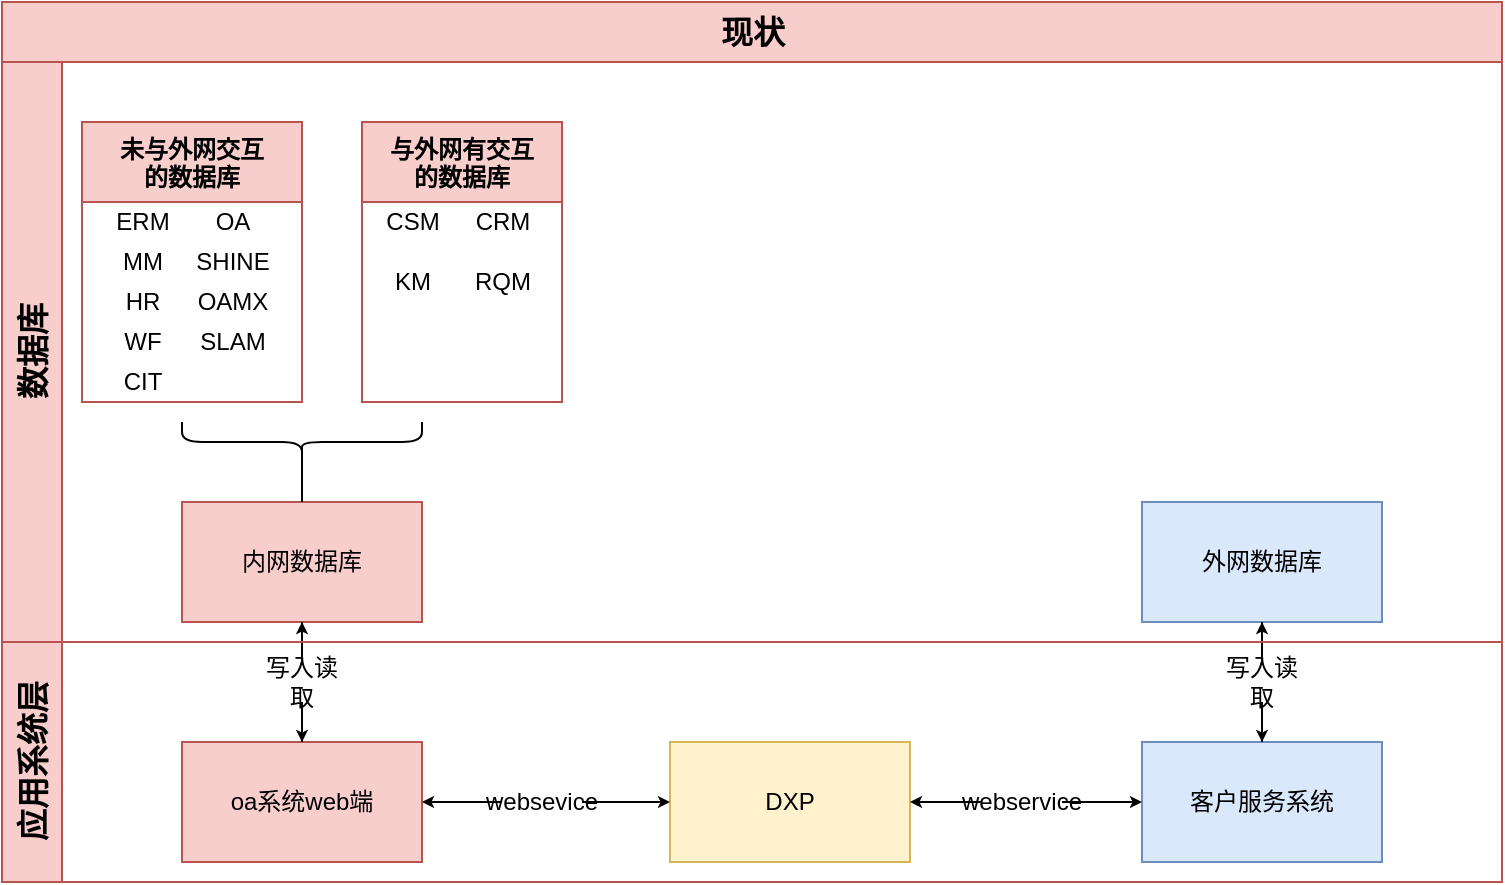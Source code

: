 <mxfile version="14.2.9" type="github">
  <diagram id="UE8eQSSXFoSJiq7shUUV" name="Page-1">
    <mxGraphModel dx="868" dy="1619" grid="1" gridSize="10" guides="1" tooltips="1" connect="1" arrows="1" fold="1" page="1" pageScale="1" pageWidth="827" pageHeight="1169" math="0" shadow="0">
      <root>
        <mxCell id="0" />
        <mxCell id="1" parent="0" />
        <mxCell id="14kvWUV_quERHJc_PtYc-1" value="内网数据库" style="rounded=0;whiteSpace=wrap;html=1;fillColor=#f8cecc;strokeColor=#b85450;" parent="1" vertex="1">
          <mxGeometry x="110" y="160" width="120" height="60" as="geometry" />
        </mxCell>
        <mxCell id="14kvWUV_quERHJc_PtYc-2" value="oa系统web端" style="rounded=0;whiteSpace=wrap;html=1;fillColor=#f8cecc;strokeColor=#b85450;" parent="1" vertex="1">
          <mxGeometry x="110" y="280" width="120" height="60" as="geometry" />
        </mxCell>
        <mxCell id="14kvWUV_quERHJc_PtYc-5" value="DXP" style="rounded=0;whiteSpace=wrap;html=1;fillColor=#fff2cc;strokeColor=#d6b656;" parent="1" vertex="1">
          <mxGeometry x="354" y="280" width="120" height="60" as="geometry" />
        </mxCell>
        <mxCell id="14kvWUV_quERHJc_PtYc-6" value="客户服务系统" style="rounded=0;whiteSpace=wrap;html=1;fillColor=#dae8fc;strokeColor=#6c8ebf;" parent="1" vertex="1">
          <mxGeometry x="590" y="280" width="120" height="60" as="geometry" />
        </mxCell>
        <mxCell id="14kvWUV_quERHJc_PtYc-7" value="外网数据库" style="rounded=0;whiteSpace=wrap;html=1;fillColor=#dae8fc;strokeColor=#6c8ebf;" parent="1" vertex="1">
          <mxGeometry x="590" y="160" width="120" height="60" as="geometry" />
        </mxCell>
        <mxCell id="14kvWUV_quERHJc_PtYc-26" style="edgeStyle=orthogonalEdgeStyle;rounded=0;orthogonalLoop=1;jettySize=auto;html=1;exitX=1;exitY=0.5;exitDx=0;exitDy=0;entryX=0;entryY=0.5;entryDx=0;entryDy=0;startSize=3;endSize=3;" parent="1" source="14kvWUV_quERHJc_PtYc-24" target="14kvWUV_quERHJc_PtYc-5" edge="1">
          <mxGeometry relative="1" as="geometry" />
        </mxCell>
        <mxCell id="14kvWUV_quERHJc_PtYc-29" value="" style="edgeStyle=orthogonalEdgeStyle;rounded=0;orthogonalLoop=1;jettySize=auto;html=1;startSize=3;endSize=3;" parent="1" source="14kvWUV_quERHJc_PtYc-24" target="14kvWUV_quERHJc_PtYc-2" edge="1">
          <mxGeometry relative="1" as="geometry" />
        </mxCell>
        <mxCell id="14kvWUV_quERHJc_PtYc-24" value="websevice" style="text;html=1;strokeColor=none;fillColor=none;align=center;verticalAlign=middle;whiteSpace=wrap;rounded=0;" parent="1" vertex="1">
          <mxGeometry x="270" y="300" width="40" height="20" as="geometry" />
        </mxCell>
        <mxCell id="14kvWUV_quERHJc_PtYc-32" value="" style="edgeStyle=orthogonalEdgeStyle;rounded=0;orthogonalLoop=1;jettySize=auto;html=1;startSize=3;endSize=3;" parent="1" source="14kvWUV_quERHJc_PtYc-30" target="14kvWUV_quERHJc_PtYc-6" edge="1">
          <mxGeometry relative="1" as="geometry" />
        </mxCell>
        <mxCell id="14kvWUV_quERHJc_PtYc-33" value="" style="edgeStyle=orthogonalEdgeStyle;rounded=0;orthogonalLoop=1;jettySize=auto;html=1;startSize=3;endSize=3;" parent="1" source="14kvWUV_quERHJc_PtYc-30" target="14kvWUV_quERHJc_PtYc-5" edge="1">
          <mxGeometry relative="1" as="geometry" />
        </mxCell>
        <mxCell id="14kvWUV_quERHJc_PtYc-30" value="webservice" style="text;html=1;strokeColor=none;fillColor=none;align=center;verticalAlign=middle;whiteSpace=wrap;rounded=0;" parent="1" vertex="1">
          <mxGeometry x="510" y="300" width="40" height="20" as="geometry" />
        </mxCell>
        <mxCell id="14kvWUV_quERHJc_PtYc-35" value="" style="edgeStyle=orthogonalEdgeStyle;rounded=0;orthogonalLoop=1;jettySize=auto;html=1;startSize=3;endSize=3;" parent="1" source="14kvWUV_quERHJc_PtYc-34" target="14kvWUV_quERHJc_PtYc-1" edge="1">
          <mxGeometry relative="1" as="geometry" />
        </mxCell>
        <mxCell id="14kvWUV_quERHJc_PtYc-36" value="" style="edgeStyle=orthogonalEdgeStyle;rounded=0;orthogonalLoop=1;jettySize=auto;html=1;startSize=3;endSize=3;" parent="1" source="14kvWUV_quERHJc_PtYc-34" target="14kvWUV_quERHJc_PtYc-2" edge="1">
          <mxGeometry relative="1" as="geometry" />
        </mxCell>
        <mxCell id="14kvWUV_quERHJc_PtYc-34" value="写入读取" style="text;html=1;strokeColor=none;fillColor=none;align=center;verticalAlign=middle;whiteSpace=wrap;rounded=0;" parent="1" vertex="1">
          <mxGeometry x="150" y="240" width="40" height="20" as="geometry" />
        </mxCell>
        <mxCell id="14kvWUV_quERHJc_PtYc-38" value="" style="edgeStyle=orthogonalEdgeStyle;rounded=0;orthogonalLoop=1;jettySize=auto;html=1;startSize=3;endSize=3;" parent="1" source="14kvWUV_quERHJc_PtYc-37" target="14kvWUV_quERHJc_PtYc-6" edge="1">
          <mxGeometry relative="1" as="geometry" />
        </mxCell>
        <mxCell id="14kvWUV_quERHJc_PtYc-39" value="" style="edgeStyle=orthogonalEdgeStyle;rounded=0;orthogonalLoop=1;jettySize=auto;html=1;startSize=3;endSize=3;" parent="1" source="14kvWUV_quERHJc_PtYc-37" target="14kvWUV_quERHJc_PtYc-7" edge="1">
          <mxGeometry relative="1" as="geometry" />
        </mxCell>
        <mxCell id="14kvWUV_quERHJc_PtYc-37" value="写入读取" style="text;html=1;strokeColor=none;fillColor=none;align=center;verticalAlign=middle;whiteSpace=wrap;rounded=0;" parent="1" vertex="1">
          <mxGeometry x="630" y="240" width="40" height="20" as="geometry" />
        </mxCell>
        <mxCell id="f_bQdAk2YuP4nSw2tW1H-14" value="" style="shape=curlyBracket;whiteSpace=wrap;html=1;rounded=1;size=0.5;direction=north;" vertex="1" parent="1">
          <mxGeometry x="110" y="120" width="120" height="20" as="geometry" />
        </mxCell>
        <mxCell id="f_bQdAk2YuP4nSw2tW1H-18" value="" style="endArrow=none;html=1;entryX=0.1;entryY=0.5;entryDx=0;entryDy=0;entryPerimeter=0;exitX=0.5;exitY=0;exitDx=0;exitDy=0;" edge="1" parent="1" source="14kvWUV_quERHJc_PtYc-1" target="f_bQdAk2YuP4nSw2tW1H-14">
          <mxGeometry width="50" height="50" relative="1" as="geometry">
            <mxPoint x="390" y="260" as="sourcePoint" />
            <mxPoint x="440" y="210" as="targetPoint" />
          </mxGeometry>
        </mxCell>
        <mxCell id="f_bQdAk2YuP4nSw2tW1H-24" value="未与外网交互&#xa;的数据库" style="swimlane;startSize=40;fillColor=#f8cecc;strokeColor=#b85450;" vertex="1" parent="1">
          <mxGeometry x="60" y="-30" width="110" height="140" as="geometry" />
        </mxCell>
        <mxCell id="f_bQdAk2YuP4nSw2tW1H-25" value="ERM" style="text;html=1;align=center;verticalAlign=middle;resizable=0;points=[];autosize=1;" vertex="1" parent="f_bQdAk2YuP4nSw2tW1H-24">
          <mxGeometry x="10" y="40" width="40" height="20" as="geometry" />
        </mxCell>
        <mxCell id="f_bQdAk2YuP4nSw2tW1H-26" value="OA" style="text;html=1;align=center;verticalAlign=middle;resizable=0;points=[];autosize=1;" vertex="1" parent="f_bQdAk2YuP4nSw2tW1H-24">
          <mxGeometry x="60" y="40" width="30" height="20" as="geometry" />
        </mxCell>
        <mxCell id="f_bQdAk2YuP4nSw2tW1H-27" value="MM" style="text;html=1;align=center;verticalAlign=middle;resizable=0;points=[];autosize=1;" vertex="1" parent="f_bQdAk2YuP4nSw2tW1H-24">
          <mxGeometry x="10" y="60" width="40" height="20" as="geometry" />
        </mxCell>
        <mxCell id="f_bQdAk2YuP4nSw2tW1H-32" value="SHINE" style="text;html=1;align=center;verticalAlign=middle;resizable=0;points=[];autosize=1;" vertex="1" parent="f_bQdAk2YuP4nSw2tW1H-24">
          <mxGeometry x="50" y="60" width="50" height="20" as="geometry" />
        </mxCell>
        <mxCell id="f_bQdAk2YuP4nSw2tW1H-29" value="OAMX" style="text;html=1;align=center;verticalAlign=middle;resizable=0;points=[];autosize=1;" vertex="1" parent="f_bQdAk2YuP4nSw2tW1H-24">
          <mxGeometry x="50" y="80" width="50" height="20" as="geometry" />
        </mxCell>
        <mxCell id="f_bQdAk2YuP4nSw2tW1H-33" value="SLAM" style="text;html=1;align=center;verticalAlign=middle;resizable=0;points=[];autosize=1;" vertex="1" parent="f_bQdAk2YuP4nSw2tW1H-24">
          <mxGeometry x="50" y="100" width="50" height="20" as="geometry" />
        </mxCell>
        <mxCell id="f_bQdAk2YuP4nSw2tW1H-28" value="HR" style="text;html=1;align=center;verticalAlign=middle;resizable=0;points=[];autosize=1;" vertex="1" parent="f_bQdAk2YuP4nSw2tW1H-24">
          <mxGeometry x="15" y="80" width="30" height="20" as="geometry" />
        </mxCell>
        <mxCell id="f_bQdAk2YuP4nSw2tW1H-34" value="WF" style="text;html=1;align=center;verticalAlign=middle;resizable=0;points=[];autosize=1;" vertex="1" parent="f_bQdAk2YuP4nSw2tW1H-24">
          <mxGeometry x="15" y="100" width="30" height="20" as="geometry" />
        </mxCell>
        <mxCell id="f_bQdAk2YuP4nSw2tW1H-40" value="CIT" style="text;html=1;align=center;verticalAlign=middle;resizable=0;points=[];autosize=1;" vertex="1" parent="f_bQdAk2YuP4nSw2tW1H-24">
          <mxGeometry x="15" y="120" width="30" height="20" as="geometry" />
        </mxCell>
        <mxCell id="f_bQdAk2YuP4nSw2tW1H-35" value="与外网有交互&#xa;的数据库" style="swimlane;startSize=40;fillColor=#f8cecc;strokeColor=#b85450;" vertex="1" parent="1">
          <mxGeometry x="200" y="-30" width="100" height="140" as="geometry">
            <mxRectangle x="210" y="-20" width="120" height="23" as="alternateBounds" />
          </mxGeometry>
        </mxCell>
        <mxCell id="f_bQdAk2YuP4nSw2tW1H-37" value="CRM" style="text;html=1;align=center;verticalAlign=middle;resizable=0;points=[];autosize=1;" vertex="1" parent="f_bQdAk2YuP4nSw2tW1H-35">
          <mxGeometry x="50" y="40" width="40" height="20" as="geometry" />
        </mxCell>
        <mxCell id="f_bQdAk2YuP4nSw2tW1H-42" value="KM" style="text;html=1;align=center;verticalAlign=middle;resizable=0;points=[];autosize=1;" vertex="1" parent="f_bQdAk2YuP4nSw2tW1H-35">
          <mxGeometry x="10" y="70" width="30" height="20" as="geometry" />
        </mxCell>
        <mxCell id="f_bQdAk2YuP4nSw2tW1H-41" value="RQM" style="text;html=1;align=center;verticalAlign=middle;resizable=0;points=[];autosize=1;" vertex="1" parent="f_bQdAk2YuP4nSw2tW1H-35">
          <mxGeometry x="50" y="70" width="40" height="20" as="geometry" />
        </mxCell>
        <mxCell id="f_bQdAk2YuP4nSw2tW1H-36" value="CSM" style="text;html=1;align=center;verticalAlign=middle;resizable=0;points=[];autosize=1;" vertex="1" parent="f_bQdAk2YuP4nSw2tW1H-35">
          <mxGeometry x="5" y="40" width="40" height="20" as="geometry" />
        </mxCell>
        <mxCell id="f_bQdAk2YuP4nSw2tW1H-44" value="&lt;font style=&quot;font-size: 16px&quot;&gt;现状&lt;/font&gt;" style="swimlane;html=1;childLayout=stackLayout;resizeParent=1;resizeParentMax=0;horizontal=1;startSize=30;horizontalStack=0;fillColor=#f8cecc;strokeColor=#b85450;" vertex="1" parent="1">
          <mxGeometry x="20" y="-90" width="750" height="440" as="geometry" />
        </mxCell>
        <mxCell id="f_bQdAk2YuP4nSw2tW1H-45" value="&lt;font style=&quot;font-size: 16px&quot;&gt;数据库&lt;/font&gt;" style="swimlane;html=1;startSize=30;horizontal=0;fillColor=#f8cecc;strokeColor=#b85450;" vertex="1" parent="f_bQdAk2YuP4nSw2tW1H-44">
          <mxGeometry y="30" width="750" height="290" as="geometry" />
        </mxCell>
        <mxCell id="f_bQdAk2YuP4nSw2tW1H-46" value="&lt;font style=&quot;font-size: 16px&quot;&gt;应用系统层&lt;/font&gt;" style="swimlane;html=1;startSize=30;horizontal=0;fillColor=#f8cecc;strokeColor=#b85450;" vertex="1" parent="f_bQdAk2YuP4nSw2tW1H-44">
          <mxGeometry y="320" width="750" height="120" as="geometry" />
        </mxCell>
      </root>
    </mxGraphModel>
  </diagram>
</mxfile>
